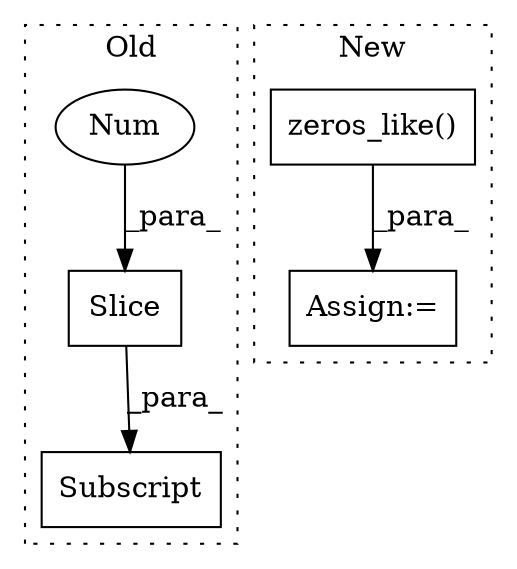 digraph G {
subgraph cluster0 {
1 [label="Slice" a="80" s="4668" l="2" shape="box"];
3 [label="Num" a="76" s="4668" l="1" shape="ellipse"];
4 [label="Subscript" a="63" s="4661,0" l="10,0" shape="box"];
label = "Old";
style="dotted";
}
subgraph cluster1 {
2 [label="zeros_like()" a="75" s="5390,5414" l="17,1" shape="box"];
5 [label="Assign:=" a="68" s="5387" l="3" shape="box"];
label = "New";
style="dotted";
}
1 -> 4 [label="_para_"];
2 -> 5 [label="_para_"];
3 -> 1 [label="_para_"];
}